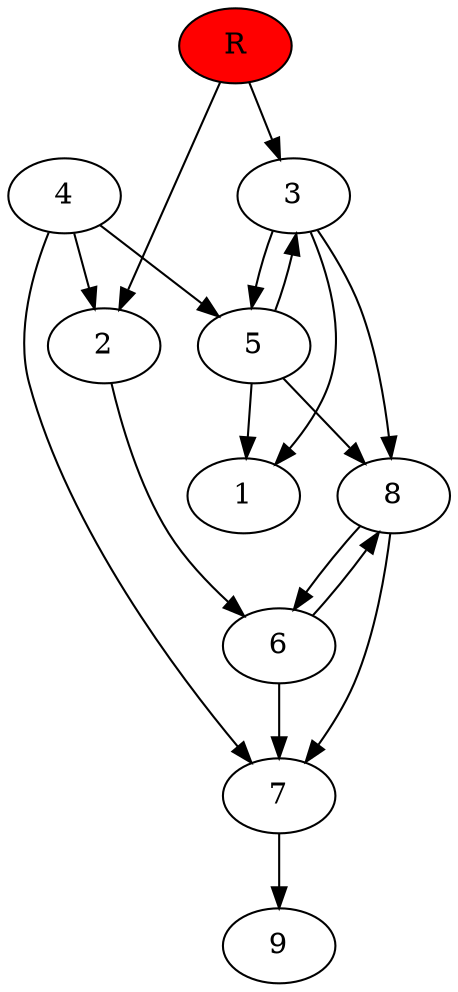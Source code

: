 digraph prb50140 {
	1
	2
	3
	4
	5
	6
	7
	8
	R [fillcolor="#ff0000" style=filled]
	2 -> 6
	3 -> 1
	3 -> 5
	3 -> 8
	4 -> 2
	4 -> 5
	4 -> 7
	5 -> 1
	5 -> 3
	5 -> 8
	6 -> 7
	6 -> 8
	7 -> 9
	8 -> 6
	8 -> 7
	R -> 2
	R -> 3
}
